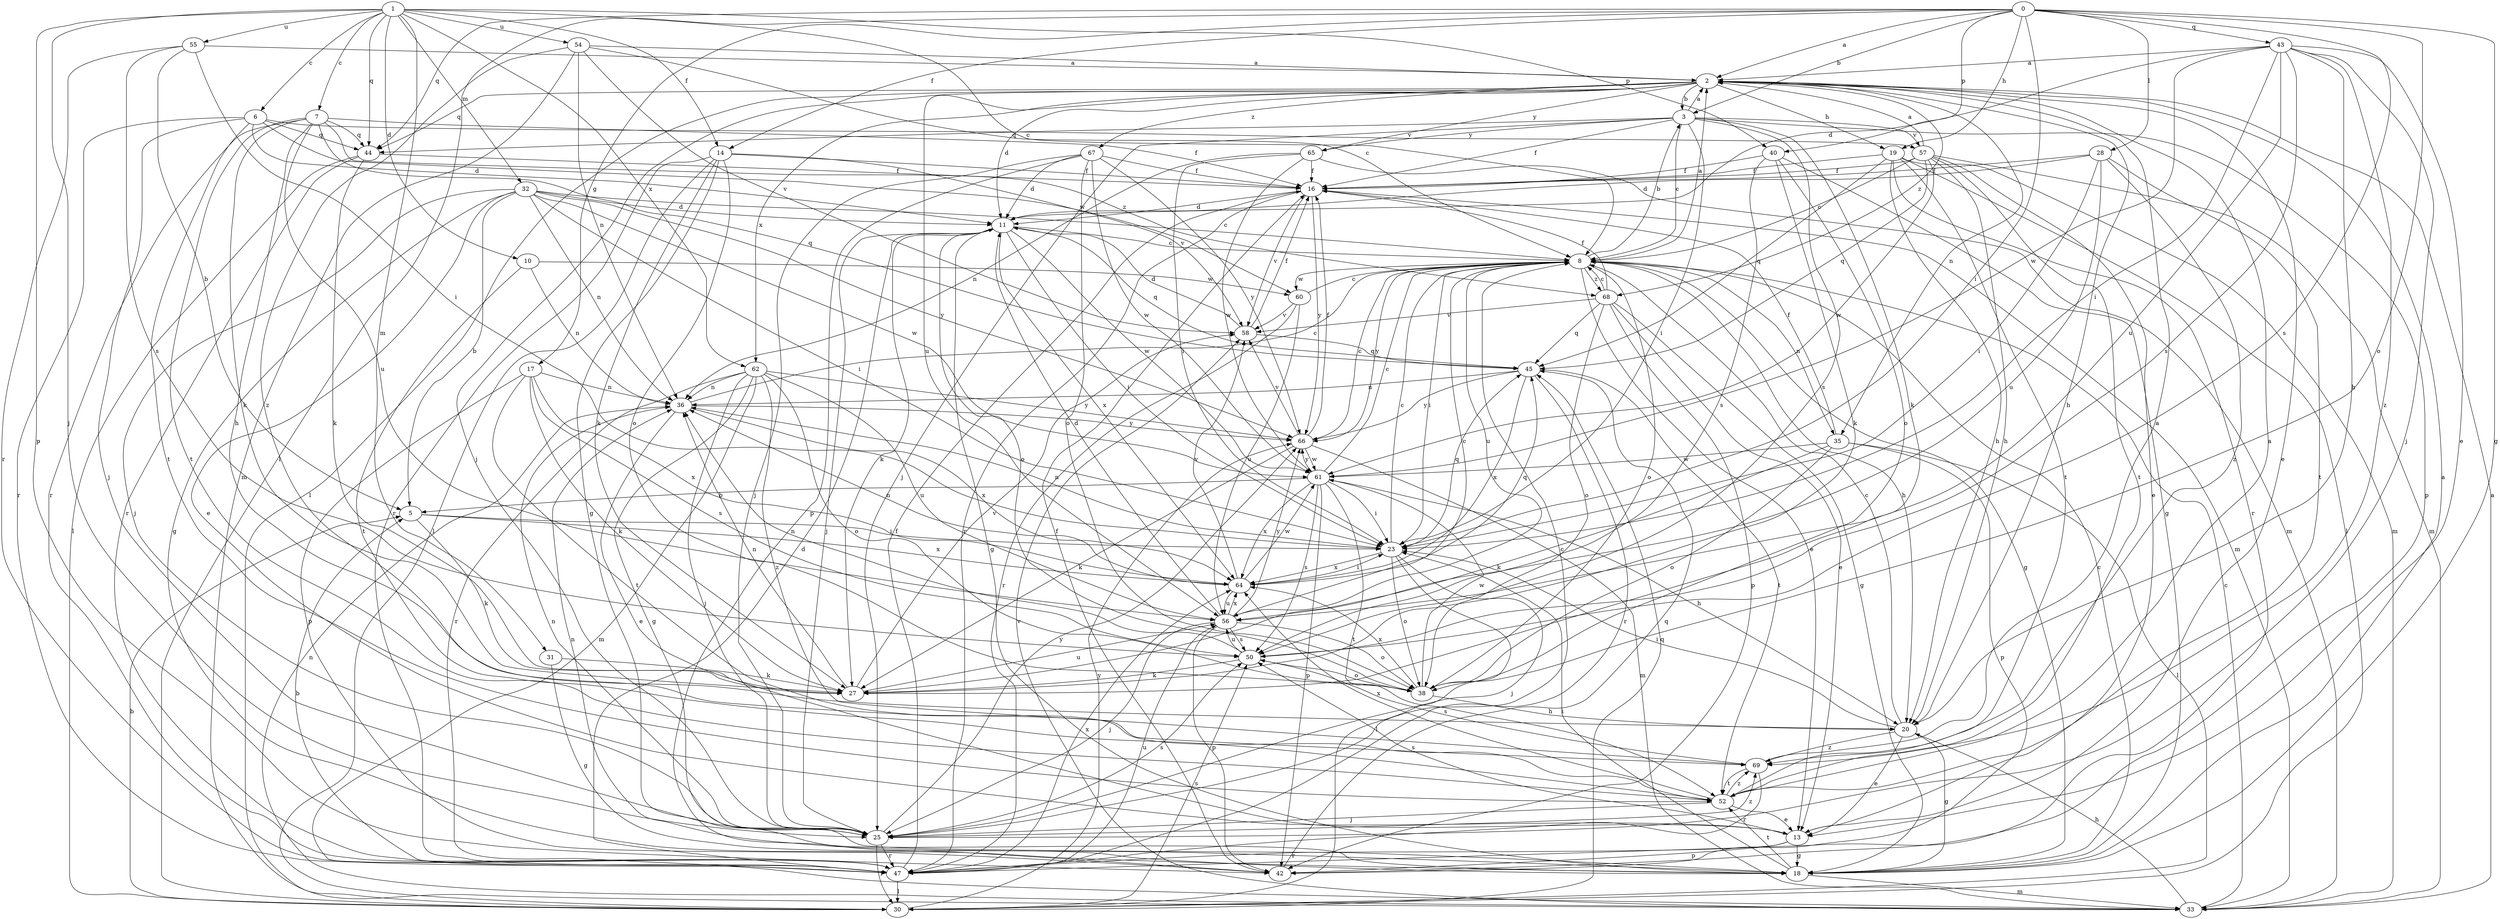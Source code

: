 strict digraph  {
0;
1;
2;
3;
5;
6;
7;
8;
10;
11;
13;
14;
16;
17;
18;
19;
20;
23;
25;
27;
28;
30;
31;
32;
33;
35;
36;
38;
40;
42;
43;
44;
45;
47;
50;
52;
54;
55;
56;
57;
58;
60;
61;
62;
64;
65;
66;
67;
68;
69;
0 -> 2  [label=a];
0 -> 3  [label=b];
0 -> 14  [label=f];
0 -> 17  [label=g];
0 -> 18  [label=g];
0 -> 19  [label=h];
0 -> 23  [label=i];
0 -> 28  [label=l];
0 -> 30  [label=l];
0 -> 38  [label=o];
0 -> 40  [label=p];
0 -> 43  [label=q];
0 -> 44  [label=q];
0 -> 50  [label=s];
1 -> 6  [label=c];
1 -> 7  [label=c];
1 -> 8  [label=c];
1 -> 10  [label=d];
1 -> 14  [label=f];
1 -> 25  [label=j];
1 -> 31  [label=m];
1 -> 32  [label=m];
1 -> 40  [label=p];
1 -> 42  [label=p];
1 -> 44  [label=q];
1 -> 54  [label=u];
1 -> 55  [label=u];
1 -> 62  [label=x];
2 -> 3  [label=b];
2 -> 11  [label=d];
2 -> 13  [label=e];
2 -> 19  [label=h];
2 -> 20  [label=h];
2 -> 25  [label=j];
2 -> 30  [label=l];
2 -> 35  [label=n];
2 -> 44  [label=q];
2 -> 56  [label=u];
2 -> 62  [label=x];
2 -> 65  [label=y];
2 -> 67  [label=z];
2 -> 68  [label=z];
3 -> 2  [label=a];
3 -> 8  [label=c];
3 -> 16  [label=f];
3 -> 23  [label=i];
3 -> 25  [label=j];
3 -> 27  [label=k];
3 -> 42  [label=p];
3 -> 44  [label=q];
3 -> 50  [label=s];
3 -> 57  [label=v];
3 -> 65  [label=y];
5 -> 23  [label=i];
5 -> 27  [label=k];
5 -> 64  [label=x];
6 -> 11  [label=d];
6 -> 25  [label=j];
6 -> 44  [label=q];
6 -> 47  [label=r];
6 -> 52  [label=t];
6 -> 57  [label=v];
6 -> 60  [label=w];
7 -> 16  [label=f];
7 -> 20  [label=h];
7 -> 27  [label=k];
7 -> 44  [label=q];
7 -> 45  [label=q];
7 -> 47  [label=r];
7 -> 52  [label=t];
7 -> 56  [label=u];
7 -> 68  [label=z];
8 -> 2  [label=a];
8 -> 3  [label=b];
8 -> 13  [label=e];
8 -> 18  [label=g];
8 -> 20  [label=h];
8 -> 23  [label=i];
8 -> 35  [label=n];
8 -> 38  [label=o];
8 -> 56  [label=u];
8 -> 60  [label=w];
8 -> 66  [label=y];
8 -> 68  [label=z];
10 -> 36  [label=n];
10 -> 52  [label=t];
10 -> 60  [label=w];
11 -> 8  [label=c];
11 -> 18  [label=g];
11 -> 23  [label=i];
11 -> 25  [label=j];
11 -> 27  [label=k];
11 -> 38  [label=o];
11 -> 45  [label=q];
11 -> 61  [label=w];
11 -> 64  [label=x];
13 -> 18  [label=g];
13 -> 42  [label=p];
13 -> 47  [label=r];
13 -> 50  [label=s];
14 -> 16  [label=f];
14 -> 18  [label=g];
14 -> 27  [label=k];
14 -> 30  [label=l];
14 -> 38  [label=o];
14 -> 47  [label=r];
14 -> 58  [label=v];
16 -> 11  [label=d];
16 -> 33  [label=m];
16 -> 47  [label=r];
16 -> 58  [label=v];
16 -> 66  [label=y];
17 -> 27  [label=k];
17 -> 36  [label=n];
17 -> 42  [label=p];
17 -> 50  [label=s];
17 -> 52  [label=t];
17 -> 64  [label=x];
18 -> 2  [label=a];
18 -> 8  [label=c];
18 -> 23  [label=i];
18 -> 33  [label=m];
18 -> 36  [label=n];
18 -> 52  [label=t];
19 -> 16  [label=f];
19 -> 20  [label=h];
19 -> 30  [label=l];
19 -> 33  [label=m];
19 -> 45  [label=q];
19 -> 47  [label=r];
19 -> 52  [label=t];
20 -> 8  [label=c];
20 -> 13  [label=e];
20 -> 18  [label=g];
20 -> 23  [label=i];
20 -> 69  [label=z];
23 -> 8  [label=c];
23 -> 25  [label=j];
23 -> 30  [label=l];
23 -> 36  [label=n];
23 -> 38  [label=o];
23 -> 45  [label=q];
23 -> 64  [label=x];
25 -> 8  [label=c];
25 -> 30  [label=l];
25 -> 36  [label=n];
25 -> 47  [label=r];
25 -> 50  [label=s];
25 -> 66  [label=y];
25 -> 69  [label=z];
27 -> 36  [label=n];
27 -> 56  [label=u];
27 -> 58  [label=v];
28 -> 11  [label=d];
28 -> 16  [label=f];
28 -> 23  [label=i];
28 -> 52  [label=t];
28 -> 56  [label=u];
28 -> 69  [label=z];
30 -> 5  [label=b];
30 -> 45  [label=q];
30 -> 50  [label=s];
30 -> 66  [label=y];
31 -> 18  [label=g];
31 -> 27  [label=k];
32 -> 5  [label=b];
32 -> 8  [label=c];
32 -> 11  [label=d];
32 -> 13  [label=e];
32 -> 18  [label=g];
32 -> 23  [label=i];
32 -> 25  [label=j];
32 -> 36  [label=n];
32 -> 61  [label=w];
32 -> 66  [label=y];
33 -> 2  [label=a];
33 -> 8  [label=c];
33 -> 20  [label=h];
33 -> 36  [label=n];
33 -> 58  [label=v];
35 -> 16  [label=f];
35 -> 27  [label=k];
35 -> 30  [label=l];
35 -> 38  [label=o];
35 -> 42  [label=p];
35 -> 61  [label=w];
36 -> 8  [label=c];
36 -> 13  [label=e];
36 -> 64  [label=x];
36 -> 66  [label=y];
38 -> 20  [label=h];
38 -> 61  [label=w];
38 -> 64  [label=x];
40 -> 16  [label=f];
40 -> 18  [label=g];
40 -> 27  [label=k];
40 -> 38  [label=o];
40 -> 50  [label=s];
42 -> 16  [label=f];
42 -> 45  [label=q];
43 -> 2  [label=a];
43 -> 11  [label=d];
43 -> 13  [label=e];
43 -> 20  [label=h];
43 -> 23  [label=i];
43 -> 25  [label=j];
43 -> 50  [label=s];
43 -> 56  [label=u];
43 -> 61  [label=w];
43 -> 69  [label=z];
44 -> 16  [label=f];
44 -> 27  [label=k];
44 -> 30  [label=l];
44 -> 47  [label=r];
45 -> 36  [label=n];
45 -> 47  [label=r];
45 -> 52  [label=t];
45 -> 64  [label=x];
45 -> 66  [label=y];
47 -> 5  [label=b];
47 -> 11  [label=d];
47 -> 16  [label=f];
47 -> 30  [label=l];
47 -> 56  [label=u];
47 -> 64  [label=x];
50 -> 27  [label=k];
50 -> 36  [label=n];
50 -> 38  [label=o];
50 -> 56  [label=u];
52 -> 2  [label=a];
52 -> 13  [label=e];
52 -> 25  [label=j];
52 -> 64  [label=x];
52 -> 69  [label=z];
54 -> 2  [label=a];
54 -> 8  [label=c];
54 -> 33  [label=m];
54 -> 36  [label=n];
54 -> 58  [label=v];
54 -> 69  [label=z];
55 -> 2  [label=a];
55 -> 5  [label=b];
55 -> 23  [label=i];
55 -> 47  [label=r];
55 -> 50  [label=s];
56 -> 8  [label=c];
56 -> 11  [label=d];
56 -> 25  [label=j];
56 -> 38  [label=o];
56 -> 42  [label=p];
56 -> 50  [label=s];
56 -> 64  [label=x];
56 -> 66  [label=y];
57 -> 2  [label=a];
57 -> 8  [label=c];
57 -> 13  [label=e];
57 -> 16  [label=f];
57 -> 20  [label=h];
57 -> 33  [label=m];
57 -> 45  [label=q];
57 -> 52  [label=t];
57 -> 61  [label=w];
58 -> 11  [label=d];
58 -> 16  [label=f];
58 -> 45  [label=q];
60 -> 8  [label=c];
60 -> 47  [label=r];
60 -> 56  [label=u];
60 -> 58  [label=v];
61 -> 5  [label=b];
61 -> 8  [label=c];
61 -> 20  [label=h];
61 -> 23  [label=i];
61 -> 42  [label=p];
61 -> 50  [label=s];
61 -> 52  [label=t];
61 -> 64  [label=x];
61 -> 66  [label=y];
62 -> 18  [label=g];
62 -> 25  [label=j];
62 -> 33  [label=m];
62 -> 36  [label=n];
62 -> 38  [label=o];
62 -> 47  [label=r];
62 -> 56  [label=u];
62 -> 66  [label=y];
62 -> 69  [label=z];
64 -> 23  [label=i];
64 -> 36  [label=n];
64 -> 45  [label=q];
64 -> 56  [label=u];
64 -> 58  [label=v];
64 -> 61  [label=w];
65 -> 16  [label=f];
65 -> 23  [label=i];
65 -> 33  [label=m];
65 -> 36  [label=n];
65 -> 61  [label=w];
66 -> 8  [label=c];
66 -> 16  [label=f];
66 -> 27  [label=k];
66 -> 33  [label=m];
66 -> 58  [label=v];
66 -> 61  [label=w];
67 -> 11  [label=d];
67 -> 16  [label=f];
67 -> 25  [label=j];
67 -> 38  [label=o];
67 -> 42  [label=p];
67 -> 61  [label=w];
67 -> 66  [label=y];
68 -> 8  [label=c];
68 -> 13  [label=e];
68 -> 16  [label=f];
68 -> 18  [label=g];
68 -> 38  [label=o];
68 -> 42  [label=p];
68 -> 45  [label=q];
68 -> 58  [label=v];
69 -> 2  [label=a];
69 -> 47  [label=r];
69 -> 50  [label=s];
69 -> 52  [label=t];
}
